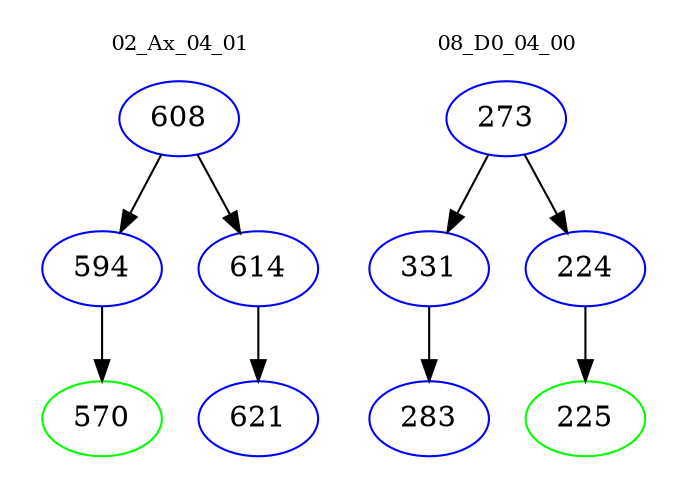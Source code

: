 digraph{
subgraph cluster_0 {
color = white
label = "02_Ax_04_01";
fontsize=10;
T0_608 [label="608", color="blue"]
T0_608 -> T0_594 [color="black"]
T0_594 [label="594", color="blue"]
T0_594 -> T0_570 [color="black"]
T0_570 [label="570", color="green"]
T0_608 -> T0_614 [color="black"]
T0_614 [label="614", color="blue"]
T0_614 -> T0_621 [color="black"]
T0_621 [label="621", color="blue"]
}
subgraph cluster_1 {
color = white
label = "08_D0_04_00";
fontsize=10;
T1_273 [label="273", color="blue"]
T1_273 -> T1_331 [color="black"]
T1_331 [label="331", color="blue"]
T1_331 -> T1_283 [color="black"]
T1_283 [label="283", color="blue"]
T1_273 -> T1_224 [color="black"]
T1_224 [label="224", color="blue"]
T1_224 -> T1_225 [color="black"]
T1_225 [label="225", color="green"]
}
}
